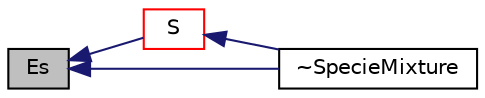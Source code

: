 digraph "Es"
{
  bgcolor="transparent";
  edge [fontname="Helvetica",fontsize="10",labelfontname="Helvetica",labelfontsize="10"];
  node [fontname="Helvetica",fontsize="10",shape=record];
  rankdir="LR";
  Node106 [label="Es",height=0.2,width=0.4,color="black", fillcolor="grey75", style="filled", fontcolor="black"];
  Node106 -> Node107 [dir="back",color="midnightblue",fontsize="10",style="solid",fontname="Helvetica"];
  Node107 [label="S",height=0.2,width=0.4,color="red",URL="$a31501.html#ada69396dc2ec891c657bb77ee8d83652",tooltip="Entropy [J/(kg K)]. "];
  Node107 -> Node112 [dir="back",color="midnightblue",fontsize="10",style="solid",fontname="Helvetica"];
  Node112 [label="~SpecieMixture",height=0.2,width=0.4,color="black",URL="$a31501.html#a149d8c2fb446e76144898dd6cadef2de",tooltip="Destructor. "];
  Node106 -> Node112 [dir="back",color="midnightblue",fontsize="10",style="solid",fontname="Helvetica"];
}
